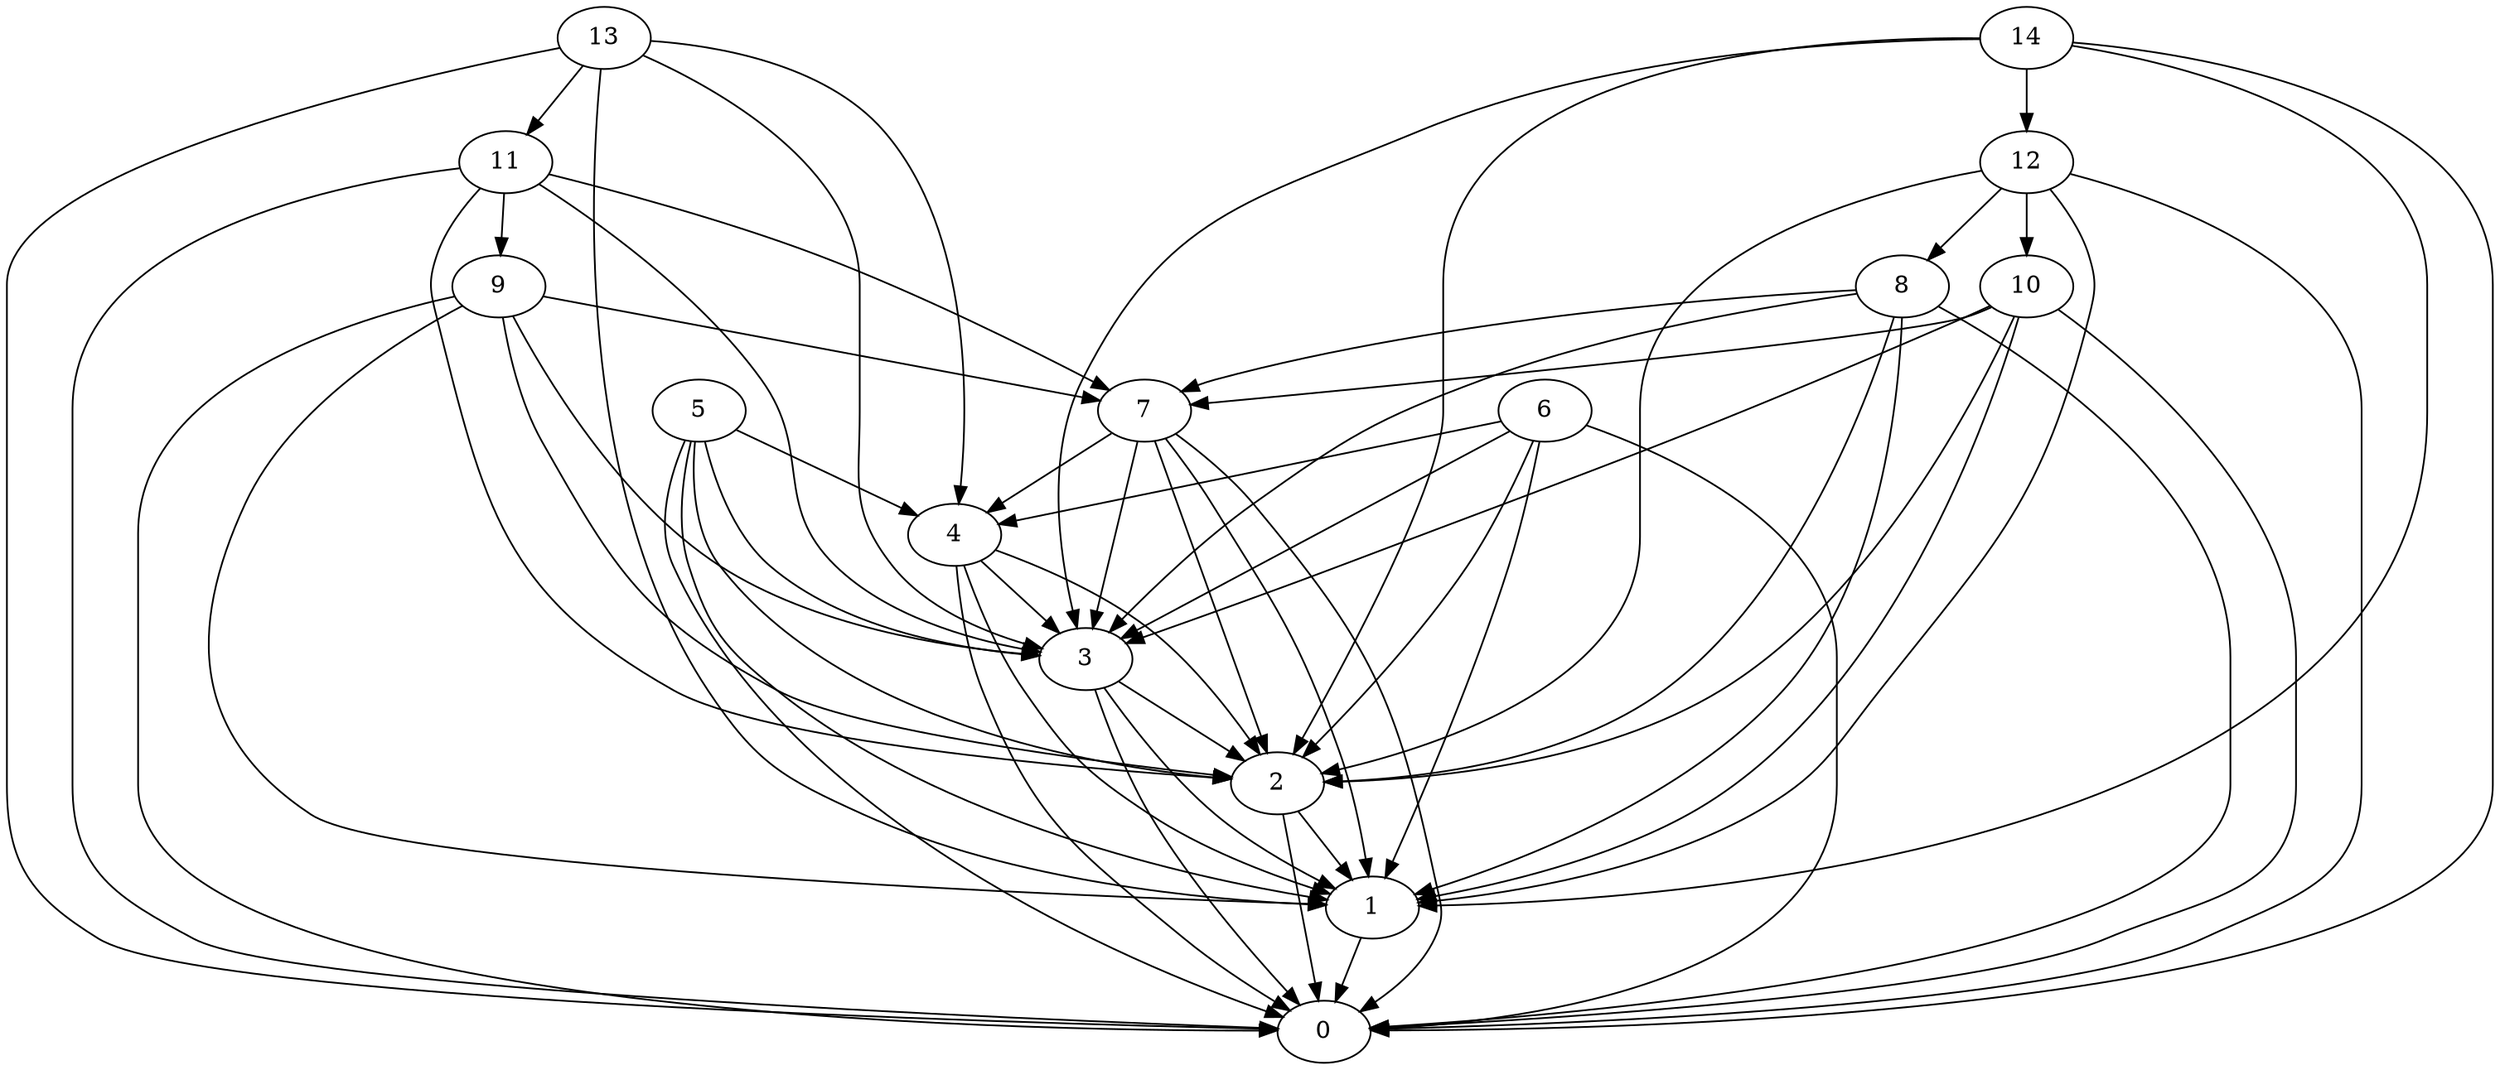 /* Created by igraph 0.6.5 */
digraph {
  0;
  1;
  2;
  3;
  4;
  5;
  6;
  7;
  8;
  9;
  10;
  11;
  12;
  13;
  14;

  1 -> 0;
  2 -> 0;
  2 -> 1;
  3 -> 0;
  3 -> 1;
  3 -> 2;
  4 -> 0;
  4 -> 1;
  4 -> 2;
  4 -> 3;
  5 -> 0;
  5 -> 1;
  5 -> 2;
  5 -> 3;
  5 -> 4;
  6 -> 2;
  6 -> 1;
  6 -> 0;
  6 -> 4;
  6 -> 3;
  7 -> 3;
  7 -> 2;
  7 -> 4;
  7 -> 0;
  7 -> 1;
  8 -> 0;
  8 -> 1;
  8 -> 7;
  8 -> 2;
  8 -> 3;
  9 -> 1;
  9 -> 2;
  9 -> 3;
  9 -> 0;
  9 -> 7;
  10 -> 7;
  10 -> 3;
  10 -> 0;
  10 -> 2;
  10 -> 1;
  11 -> 3;
  11 -> 9;
  11 -> 2;
  11 -> 0;
  11 -> 7;
  12 -> 1;
  12 -> 0;
  12 -> 2;
  12 -> 8;
  12 -> 10;
  13 -> 11;
  13 -> 0;
  13 -> 1;
  13 -> 3;
  13 -> 4;
  14 -> 1;
  14 -> 2;
  14 -> 3;
  14 -> 0;
  14 -> 12;
}
